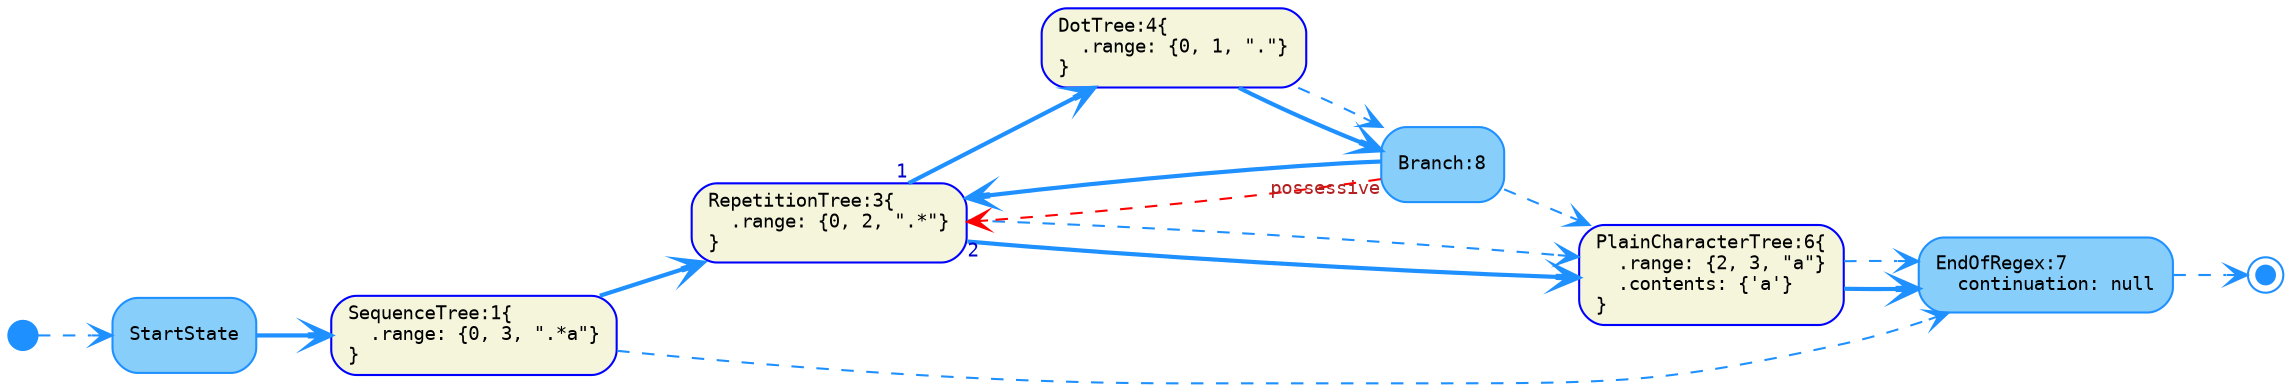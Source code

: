 digraph G {
  rankdir=LR;
  graph [fontname="Monospace", fontsize="11"]

  // tree-and-state nodes
  node [fontname="Monospace", fontsize= "9", shape="box", style="rounded,filled", color="Blue", fillcolor="Beige", fixedsize="false", width="0.75"]
  1[ label="SequenceTree:1\{\l  .range: \{0, 3, \".*a\"\}\l\}\l" ]
  3[ label="RepetitionTree:3\{\l  .range: \{0, 2, \".*\"\}\l\}\l" ]
  4[ label="DotTree:4\{\l  .range: \{0, 1, \".\"\}\l\}\l" ]
  6[ label="PlainCharacterTree:6\{\l  .range: \{2, 3, \"a\"\}\l  .contents: \{'a'\}\l\}\l" ]

  // state nodes
  node [fontname="Monospace", fontsize= "9", shape="box", style="rounded,filled", color="DodgerBlue", fillcolor="LightSkyBlue", fixedsize="false", width="0.75"]
  8[ label="Branch:8\l" ]
  7[ label="EndOfRegex:7\l  continuation: null\l" ]
  StartState[ label="StartState\l" ]

  // end nodes
  node [fontname="Monospace", fontsize= "9", shape="doublecircle", style="rounded,filled", color="DodgerBlue", fillcolor="DodgerBlue", fixedsize="true", width="0.12"]
  end[ label="\l" ]

  // start nodes
  node [fontname="Monospace", fontsize= "9", shape="circle", style="rounded,filled", color="DodgerBlue", fillcolor="DodgerBlue", fixedsize="true", width="0.20"]
  start[ label="\l" ]

  // back-reference edges
  edge [fontname="Monospace", fontsize="9", style="dashed", color="Red", fontcolor="Firebrick", arrowhead="vee", arrowtail="none", dir="both"]
  8 -> 3 [ label="",  taillabel="possessive" ]

  // successor edges
  edge [fontname="Monospace", fontsize="9", style="bold", color="DodgerBlue", fontcolor="MediumBlue", arrowhead="vee", arrowtail="none", dir="both"]
  1 -> 3 [ label="",  taillabel="" ]
  3 -> 4 [ label="",  taillabel="1" ]
  3 -> 6 [ label="",  taillabel="2" ]
  4 -> 8 [ label="",  taillabel="" ]
  6 -> 7 [ label="",  taillabel="" ]
  8 -> 3 [ label="",  taillabel="" ]
  StartState -> 1 [ label="",  taillabel="" ]

  // continuation edges
  edge [fontname="Monospace", fontsize="9", style="dashed", color="DodgerBlue", fontcolor="MediumBlue", arrowhead="vee", arrowtail="none", dir="both"]
  1 -> 7 [ label="",  taillabel="" ]
  3 -> 6 [ label="",  taillabel="" ]
  4 -> 8 [ label="",  taillabel="" ]
  6 -> 7 [ label="",  taillabel="" ]
  8 -> 6 [ label="",  taillabel="" ]
  7 -> end [ label="",  taillabel="" ]
  start -> StartState [ label="",  taillabel="" ]
}
